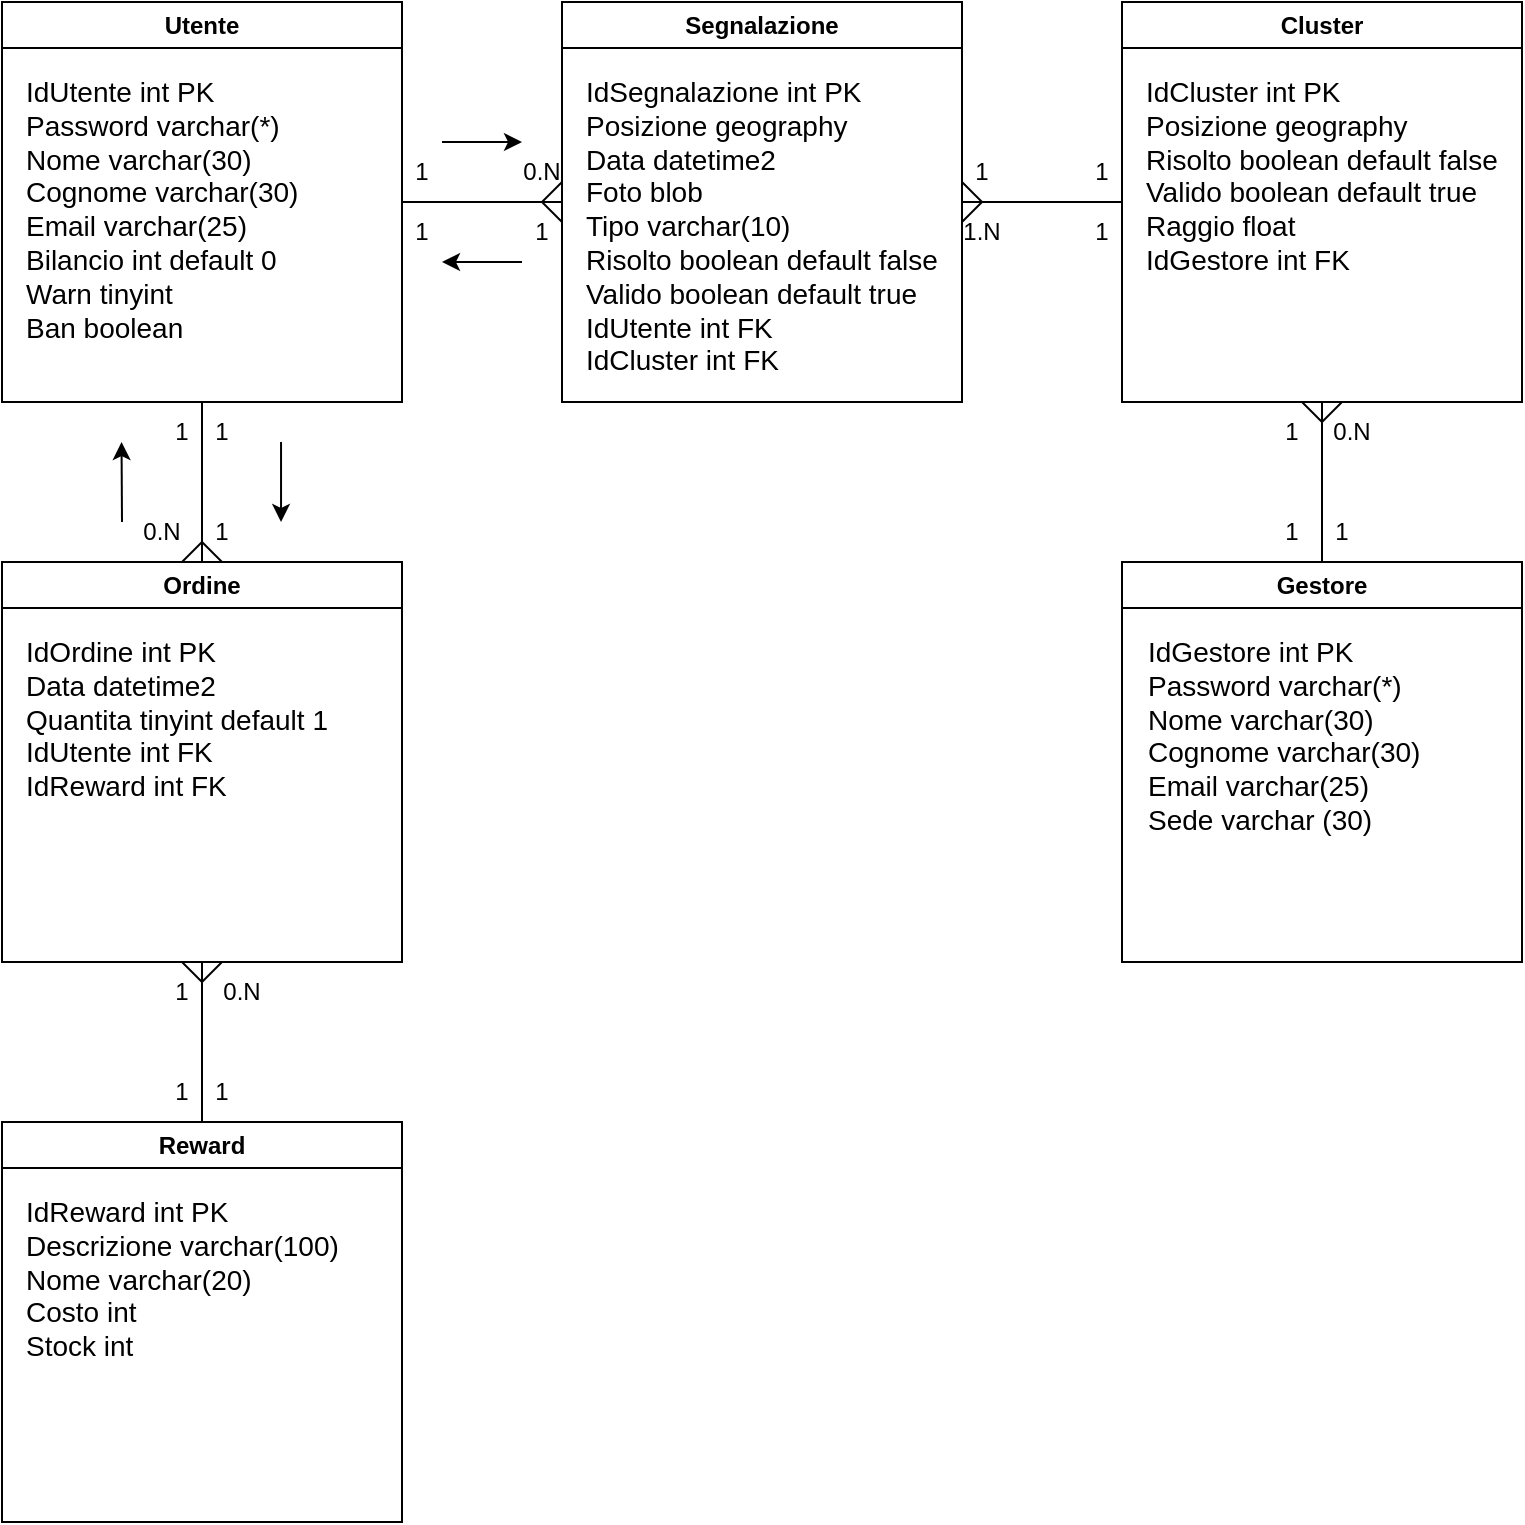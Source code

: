 <mxfile version="20.6.0" type="device"><diagram id="R2lEEEUBdFMjLlhIrx00" name="Page-1"><mxGraphModel dx="802" dy="687" grid="1" gridSize="10" guides="1" tooltips="1" connect="1" arrows="1" fold="1" page="1" pageScale="1" pageWidth="850" pageHeight="1100" math="0" shadow="0" extFonts="Permanent Marker^https://fonts.googleapis.com/css?family=Permanent+Marker"><root><mxCell id="0"/><mxCell id="1" parent="0"/><mxCell id="FK2Xxi5X0Ovtd6CYyroS-1" value="Utente" style="swimlane;whiteSpace=wrap;html=1;" parent="1" vertex="1"><mxGeometry x="40" y="40" width="200" height="200" as="geometry"/></mxCell><mxCell id="FK2Xxi5X0Ovtd6CYyroS-7" value="&lt;font style=&quot;font-size: 14px;&quot;&gt;IdUtente int PK&lt;br&gt;Password varchar(*)&lt;br&gt;Nome varchar(30)&lt;br&gt;Cognome varchar(30)&lt;br&gt;Email varchar(25)&lt;br&gt;Bilancio int default 0&lt;br&gt;Warn tinyint&lt;br&gt;Ban boolean&lt;br&gt;&lt;br&gt;&lt;/font&gt;" style="text;html=1;strokeColor=none;fillColor=none;align=left;verticalAlign=top;whiteSpace=wrap;rounded=0;" parent="FK2Xxi5X0Ovtd6CYyroS-1" vertex="1"><mxGeometry x="10" y="30" width="180" height="160" as="geometry"/></mxCell><mxCell id="FK2Xxi5X0Ovtd6CYyroS-2" value="Segnalazione" style="swimlane;whiteSpace=wrap;html=1;" parent="1" vertex="1"><mxGeometry x="320" y="40" width="200" height="200" as="geometry"/></mxCell><mxCell id="FK2Xxi5X0Ovtd6CYyroS-8" value="IdSegnalazione int PK&lt;br&gt;Posizione geography&lt;br&gt;Data datetime2&lt;br&gt;Foto blob&lt;br&gt;Tipo varchar(10)&lt;br&gt;Risolto boolean default false&lt;br&gt;Valido boolean default true&lt;br&gt;IdUtente int FK&lt;br&gt;IdCluster int FK" style="text;html=1;strokeColor=none;fillColor=none;align=left;verticalAlign=top;whiteSpace=wrap;rounded=0;fontSize=14;" parent="FK2Xxi5X0Ovtd6CYyroS-2" vertex="1"><mxGeometry x="10" y="30" width="180" height="160" as="geometry"/></mxCell><mxCell id="FK2Xxi5X0Ovtd6CYyroS-3" value="Cluster" style="swimlane;whiteSpace=wrap;html=1;" parent="1" vertex="1"><mxGeometry x="600" y="40" width="200" height="200" as="geometry"/></mxCell><mxCell id="FK2Xxi5X0Ovtd6CYyroS-9" value="IdCluster int PK&lt;br&gt;Posizione geography&lt;br&gt;Risolto boolean default false&lt;br&gt;Valido boolean default true&lt;br&gt;Raggio float&lt;br&gt;IdGestore int FK" style="text;html=1;strokeColor=none;fillColor=none;align=left;verticalAlign=top;whiteSpace=wrap;rounded=0;fontSize=14;" parent="FK2Xxi5X0Ovtd6CYyroS-3" vertex="1"><mxGeometry x="10" y="30" width="180" height="160" as="geometry"/></mxCell><mxCell id="FK2Xxi5X0Ovtd6CYyroS-53" value="1" style="text;html=1;strokeColor=none;fillColor=none;align=center;verticalAlign=middle;whiteSpace=wrap;rounded=0;fontSize=12;" parent="FK2Xxi5X0Ovtd6CYyroS-3" vertex="1"><mxGeometry x="-100" y="70" width="60" height="30" as="geometry"/></mxCell><mxCell id="FK2Xxi5X0Ovtd6CYyroS-55" value="1" style="text;html=1;strokeColor=none;fillColor=none;align=center;verticalAlign=middle;whiteSpace=wrap;rounded=0;fontSize=12;" parent="FK2Xxi5X0Ovtd6CYyroS-3" vertex="1"><mxGeometry x="-40" y="100" width="60" height="30" as="geometry"/></mxCell><mxCell id="FK2Xxi5X0Ovtd6CYyroS-4" value="Ordine" style="swimlane;whiteSpace=wrap;html=1;" parent="1" vertex="1"><mxGeometry x="40" y="320" width="200" height="200" as="geometry"/></mxCell><mxCell id="FK2Xxi5X0Ovtd6CYyroS-11" value="IdOrdine int PK&lt;br&gt;Data datetime2&lt;br&gt;Quantita tinyint default 1&lt;br&gt;IdUtente int FK&lt;br&gt;IdReward int FK" style="text;html=1;strokeColor=none;fillColor=none;align=left;verticalAlign=top;whiteSpace=wrap;rounded=0;fontSize=14;" parent="FK2Xxi5X0Ovtd6CYyroS-4" vertex="1"><mxGeometry x="10" y="30" width="180" height="160" as="geometry"/></mxCell><mxCell id="FK2Xxi5X0Ovtd6CYyroS-5" value="Reward" style="swimlane;whiteSpace=wrap;html=1;" parent="1" vertex="1"><mxGeometry x="40" y="600" width="200" height="200" as="geometry"/></mxCell><mxCell id="FK2Xxi5X0Ovtd6CYyroS-12" value="IdReward int PK&lt;br&gt;Descrizione varchar(100)&lt;br&gt;Nome varchar(20)&lt;br&gt;Costo int&lt;br&gt;Stock int" style="text;html=1;strokeColor=none;fillColor=none;align=left;verticalAlign=top;whiteSpace=wrap;rounded=0;fontSize=14;" parent="FK2Xxi5X0Ovtd6CYyroS-5" vertex="1"><mxGeometry x="10" y="30" width="180" height="160" as="geometry"/></mxCell><mxCell id="FK2Xxi5X0Ovtd6CYyroS-6" value="Gestore" style="swimlane;whiteSpace=wrap;html=1;" parent="1" vertex="1"><mxGeometry x="600" y="320" width="200" height="200" as="geometry"/></mxCell><mxCell id="FK2Xxi5X0Ovtd6CYyroS-10" value="IdGestore int PK&lt;br&gt;Password varchar(*)&lt;br&gt;Nome varchar(30)&lt;br&gt;Cognome varchar(30)&lt;br&gt;Email varchar(25)&lt;br&gt;Sede varchar (30)" style="text;html=1;strokeColor=none;fillColor=none;align=left;verticalAlign=top;whiteSpace=wrap;rounded=0;fontSize=14;" parent="FK2Xxi5X0Ovtd6CYyroS-6" vertex="1"><mxGeometry x="11" y="30" width="180" height="160" as="geometry"/></mxCell><mxCell id="FK2Xxi5X0Ovtd6CYyroS-19" value="" style="endArrow=none;html=1;rounded=0;fontSize=14;entryX=0.5;entryY=1;entryDx=0;entryDy=0;" parent="1" target="FK2Xxi5X0Ovtd6CYyroS-4" edge="1"><mxGeometry width="50" height="50" relative="1" as="geometry"><mxPoint x="140" y="600" as="sourcePoint"/><mxPoint x="190" y="550" as="targetPoint"/></mxGeometry></mxCell><mxCell id="FK2Xxi5X0Ovtd6CYyroS-20" value="" style="endArrow=none;html=1;rounded=0;fontSize=14;" parent="1" edge="1"><mxGeometry width="50" height="50" relative="1" as="geometry"><mxPoint x="140" y="530" as="sourcePoint"/><mxPoint x="150" y="520" as="targetPoint"/></mxGeometry></mxCell><mxCell id="FK2Xxi5X0Ovtd6CYyroS-21" value="" style="endArrow=none;html=1;rounded=0;fontSize=14;" parent="1" edge="1"><mxGeometry width="50" height="50" relative="1" as="geometry"><mxPoint x="140" y="530" as="sourcePoint"/><mxPoint x="130" y="520" as="targetPoint"/></mxGeometry></mxCell><mxCell id="FK2Xxi5X0Ovtd6CYyroS-25" value="" style="endArrow=none;html=1;rounded=0;fontSize=14;" parent="1" edge="1"><mxGeometry width="50" height="50" relative="1" as="geometry"><mxPoint x="140" y="320" as="sourcePoint"/><mxPoint x="140" y="240" as="targetPoint"/></mxGeometry></mxCell><mxCell id="FK2Xxi5X0Ovtd6CYyroS-26" value="" style="endArrow=none;html=1;rounded=0;fontSize=14;" parent="1" edge="1"><mxGeometry width="50" height="50" relative="1" as="geometry"><mxPoint x="130" y="320.0" as="sourcePoint"/><mxPoint x="140" y="310.0" as="targetPoint"/></mxGeometry></mxCell><mxCell id="FK2Xxi5X0Ovtd6CYyroS-27" value="" style="endArrow=none;html=1;rounded=0;fontSize=14;" parent="1" edge="1"><mxGeometry width="50" height="50" relative="1" as="geometry"><mxPoint x="150" y="320.0" as="sourcePoint"/><mxPoint x="140" y="310.0" as="targetPoint"/></mxGeometry></mxCell><mxCell id="FK2Xxi5X0Ovtd6CYyroS-28" value="" style="endArrow=none;html=1;rounded=0;fontSize=14;exitX=1;exitY=0.5;exitDx=0;exitDy=0;" parent="1" source="FK2Xxi5X0Ovtd6CYyroS-1" edge="1"><mxGeometry width="50" height="50" relative="1" as="geometry"><mxPoint x="280" y="180" as="sourcePoint"/><mxPoint x="320" y="140" as="targetPoint"/></mxGeometry></mxCell><mxCell id="FK2Xxi5X0Ovtd6CYyroS-29" value="" style="endArrow=none;html=1;rounded=0;fontSize=14;" parent="1" edge="1"><mxGeometry width="50" height="50" relative="1" as="geometry"><mxPoint x="310" y="140.0" as="sourcePoint"/><mxPoint x="320" y="130.0" as="targetPoint"/></mxGeometry></mxCell><mxCell id="FK2Xxi5X0Ovtd6CYyroS-30" value="" style="endArrow=none;html=1;rounded=0;fontSize=14;" parent="1" edge="1"><mxGeometry width="50" height="50" relative="1" as="geometry"><mxPoint x="320" y="150.0" as="sourcePoint"/><mxPoint x="310" y="140.0" as="targetPoint"/></mxGeometry></mxCell><mxCell id="FK2Xxi5X0Ovtd6CYyroS-31" value="" style="endArrow=none;html=1;rounded=0;fontSize=14;entryX=0.5;entryY=1;entryDx=0;entryDy=0;" parent="1" edge="1"><mxGeometry width="50" height="50" relative="1" as="geometry"><mxPoint x="700" y="320" as="sourcePoint"/><mxPoint x="700" y="240.0" as="targetPoint"/></mxGeometry></mxCell><mxCell id="FK2Xxi5X0Ovtd6CYyroS-32" value="" style="endArrow=none;html=1;rounded=0;fontSize=14;" parent="1" edge="1"><mxGeometry width="50" height="50" relative="1" as="geometry"><mxPoint x="700" y="250.0" as="sourcePoint"/><mxPoint x="710" y="240.0" as="targetPoint"/></mxGeometry></mxCell><mxCell id="FK2Xxi5X0Ovtd6CYyroS-33" value="" style="endArrow=none;html=1;rounded=0;fontSize=14;" parent="1" edge="1"><mxGeometry width="50" height="50" relative="1" as="geometry"><mxPoint x="700" y="250.0" as="sourcePoint"/><mxPoint x="690" y="240.0" as="targetPoint"/></mxGeometry></mxCell><mxCell id="FK2Xxi5X0Ovtd6CYyroS-34" value="" style="endArrow=none;html=1;rounded=0;fontSize=14;entryX=0;entryY=0.5;entryDx=0;entryDy=0;exitX=1;exitY=0.5;exitDx=0;exitDy=0;" parent="1" source="FK2Xxi5X0Ovtd6CYyroS-2" target="FK2Xxi5X0Ovtd6CYyroS-3" edge="1"><mxGeometry width="50" height="50" relative="1" as="geometry"><mxPoint x="540" y="170" as="sourcePoint"/><mxPoint x="540" y="90.0" as="targetPoint"/></mxGeometry></mxCell><mxCell id="FK2Xxi5X0Ovtd6CYyroS-35" value="" style="endArrow=none;html=1;rounded=0;fontSize=14;" parent="1" edge="1"><mxGeometry width="50" height="50" relative="1" as="geometry"><mxPoint x="520" y="150.0" as="sourcePoint"/><mxPoint x="530" y="140.0" as="targetPoint"/></mxGeometry></mxCell><mxCell id="FK2Xxi5X0Ovtd6CYyroS-36" value="" style="endArrow=none;html=1;rounded=0;fontSize=14;" parent="1" edge="1"><mxGeometry width="50" height="50" relative="1" as="geometry"><mxPoint x="530" y="140.0" as="sourcePoint"/><mxPoint x="520" y="130.0" as="targetPoint"/></mxGeometry></mxCell><mxCell id="FK2Xxi5X0Ovtd6CYyroS-38" value="1" style="text;html=1;strokeColor=none;fillColor=none;align=center;verticalAlign=middle;whiteSpace=wrap;rounded=0;fontSize=12;" parent="1" vertex="1"><mxGeometry x="100" y="240" width="60" height="30" as="geometry"/></mxCell><mxCell id="FK2Xxi5X0Ovtd6CYyroS-42" value="1" style="text;html=1;strokeColor=none;fillColor=none;align=center;verticalAlign=middle;whiteSpace=wrap;rounded=0;fontSize=12;" parent="1" vertex="1"><mxGeometry x="120" y="240" width="60" height="30" as="geometry"/></mxCell><mxCell id="FK2Xxi5X0Ovtd6CYyroS-43" value="1" style="text;html=1;strokeColor=none;fillColor=none;align=center;verticalAlign=middle;whiteSpace=wrap;rounded=0;fontSize=12;" parent="1" vertex="1"><mxGeometry x="120" y="290" width="60" height="30" as="geometry"/></mxCell><mxCell id="FK2Xxi5X0Ovtd6CYyroS-44" value="0.N" style="text;html=1;strokeColor=none;fillColor=none;align=center;verticalAlign=middle;whiteSpace=wrap;rounded=0;fontSize=12;" parent="1" vertex="1"><mxGeometry x="90" y="290" width="60" height="30" as="geometry"/></mxCell><mxCell id="FK2Xxi5X0Ovtd6CYyroS-45" value="1" style="text;html=1;strokeColor=none;fillColor=none;align=center;verticalAlign=middle;whiteSpace=wrap;rounded=0;fontSize=12;" parent="1" vertex="1"><mxGeometry x="100" y="520" width="60" height="30" as="geometry"/></mxCell><mxCell id="FK2Xxi5X0Ovtd6CYyroS-46" value="1" style="text;html=1;strokeColor=none;fillColor=none;align=center;verticalAlign=middle;whiteSpace=wrap;rounded=0;fontSize=12;" parent="1" vertex="1"><mxGeometry x="100" y="570" width="60" height="30" as="geometry"/></mxCell><mxCell id="FK2Xxi5X0Ovtd6CYyroS-47" value="1" style="text;html=1;strokeColor=none;fillColor=none;align=center;verticalAlign=middle;whiteSpace=wrap;rounded=0;fontSize=12;" parent="1" vertex="1"><mxGeometry x="120" y="570" width="60" height="30" as="geometry"/></mxCell><mxCell id="FK2Xxi5X0Ovtd6CYyroS-48" value="0.N" style="text;html=1;strokeColor=none;fillColor=none;align=center;verticalAlign=middle;whiteSpace=wrap;rounded=0;fontSize=12;" parent="1" vertex="1"><mxGeometry x="130" y="520" width="60" height="30" as="geometry"/></mxCell><mxCell id="FK2Xxi5X0Ovtd6CYyroS-49" value="1" style="text;html=1;strokeColor=none;fillColor=none;align=center;verticalAlign=middle;whiteSpace=wrap;rounded=0;fontSize=12;" parent="1" vertex="1"><mxGeometry x="220" y="110" width="60" height="30" as="geometry"/></mxCell><mxCell id="FK2Xxi5X0Ovtd6CYyroS-50" value="1" style="text;html=1;strokeColor=none;fillColor=none;align=center;verticalAlign=middle;whiteSpace=wrap;rounded=0;fontSize=12;" parent="1" vertex="1"><mxGeometry x="220" y="140" width="60" height="30" as="geometry"/></mxCell><mxCell id="FK2Xxi5X0Ovtd6CYyroS-51" value="1" style="text;html=1;strokeColor=none;fillColor=none;align=center;verticalAlign=middle;whiteSpace=wrap;rounded=0;fontSize=12;" parent="1" vertex="1"><mxGeometry x="280" y="140" width="60" height="30" as="geometry"/></mxCell><mxCell id="FK2Xxi5X0Ovtd6CYyroS-52" value="0.N" style="text;html=1;strokeColor=none;fillColor=none;align=center;verticalAlign=middle;whiteSpace=wrap;rounded=0;fontSize=12;" parent="1" vertex="1"><mxGeometry x="280" y="110" width="60" height="30" as="geometry"/></mxCell><mxCell id="FK2Xxi5X0Ovtd6CYyroS-56" value="1.N" style="text;html=1;strokeColor=none;fillColor=none;align=center;verticalAlign=middle;whiteSpace=wrap;rounded=0;fontSize=12;" parent="1" vertex="1"><mxGeometry x="500" y="140" width="60" height="30" as="geometry"/></mxCell><mxCell id="FK2Xxi5X0Ovtd6CYyroS-54" value="1" style="text;html=1;strokeColor=none;fillColor=none;align=center;verticalAlign=middle;whiteSpace=wrap;rounded=0;fontSize=12;" parent="1" vertex="1"><mxGeometry x="560" y="110" width="60" height="30" as="geometry"/></mxCell><mxCell id="FK2Xxi5X0Ovtd6CYyroS-57" value="1" style="text;html=1;strokeColor=none;fillColor=none;align=center;verticalAlign=middle;whiteSpace=wrap;rounded=0;fontSize=12;" parent="1" vertex="1"><mxGeometry x="655" y="240" width="60" height="30" as="geometry"/></mxCell><mxCell id="FK2Xxi5X0Ovtd6CYyroS-58" value="1" style="text;html=1;strokeColor=none;fillColor=none;align=center;verticalAlign=middle;whiteSpace=wrap;rounded=0;fontSize=12;" parent="1" vertex="1"><mxGeometry x="655" y="290" width="60" height="30" as="geometry"/></mxCell><mxCell id="FK2Xxi5X0Ovtd6CYyroS-59" value="1" style="text;html=1;strokeColor=none;fillColor=none;align=center;verticalAlign=middle;whiteSpace=wrap;rounded=0;fontSize=12;" parent="1" vertex="1"><mxGeometry x="680" y="290" width="60" height="30" as="geometry"/></mxCell><mxCell id="FK2Xxi5X0Ovtd6CYyroS-60" value="0.N" style="text;html=1;strokeColor=none;fillColor=none;align=center;verticalAlign=middle;whiteSpace=wrap;rounded=0;fontSize=12;" parent="1" vertex="1"><mxGeometry x="685" y="240" width="60" height="30" as="geometry"/></mxCell><mxCell id="FK2Xxi5X0Ovtd6CYyroS-61" value="" style="endArrow=classic;html=1;rounded=0;fontSize=12;" parent="1" edge="1"><mxGeometry width="50" height="50" relative="1" as="geometry"><mxPoint x="260" y="110" as="sourcePoint"/><mxPoint x="300" y="110" as="targetPoint"/></mxGeometry></mxCell><mxCell id="FK2Xxi5X0Ovtd6CYyroS-62" value="" style="endArrow=classic;html=1;rounded=0;fontSize=12;" parent="1" edge="1"><mxGeometry width="50" height="50" relative="1" as="geometry"><mxPoint x="300" y="170" as="sourcePoint"/><mxPoint x="260" y="170" as="targetPoint"/></mxGeometry></mxCell><mxCell id="FK2Xxi5X0Ovtd6CYyroS-63" value="" style="endArrow=classic;html=1;rounded=0;fontSize=12;" parent="1" edge="1"><mxGeometry width="50" height="50" relative="1" as="geometry"><mxPoint x="179.52" y="260" as="sourcePoint"/><mxPoint x="179.52" y="300" as="targetPoint"/></mxGeometry></mxCell><mxCell id="FK2Xxi5X0Ovtd6CYyroS-65" value="" style="endArrow=classic;html=1;rounded=0;fontSize=12;" parent="1" edge="1"><mxGeometry width="50" height="50" relative="1" as="geometry"><mxPoint x="100" y="300" as="sourcePoint"/><mxPoint x="99.77" y="260" as="targetPoint"/></mxGeometry></mxCell></root></mxGraphModel></diagram></mxfile>